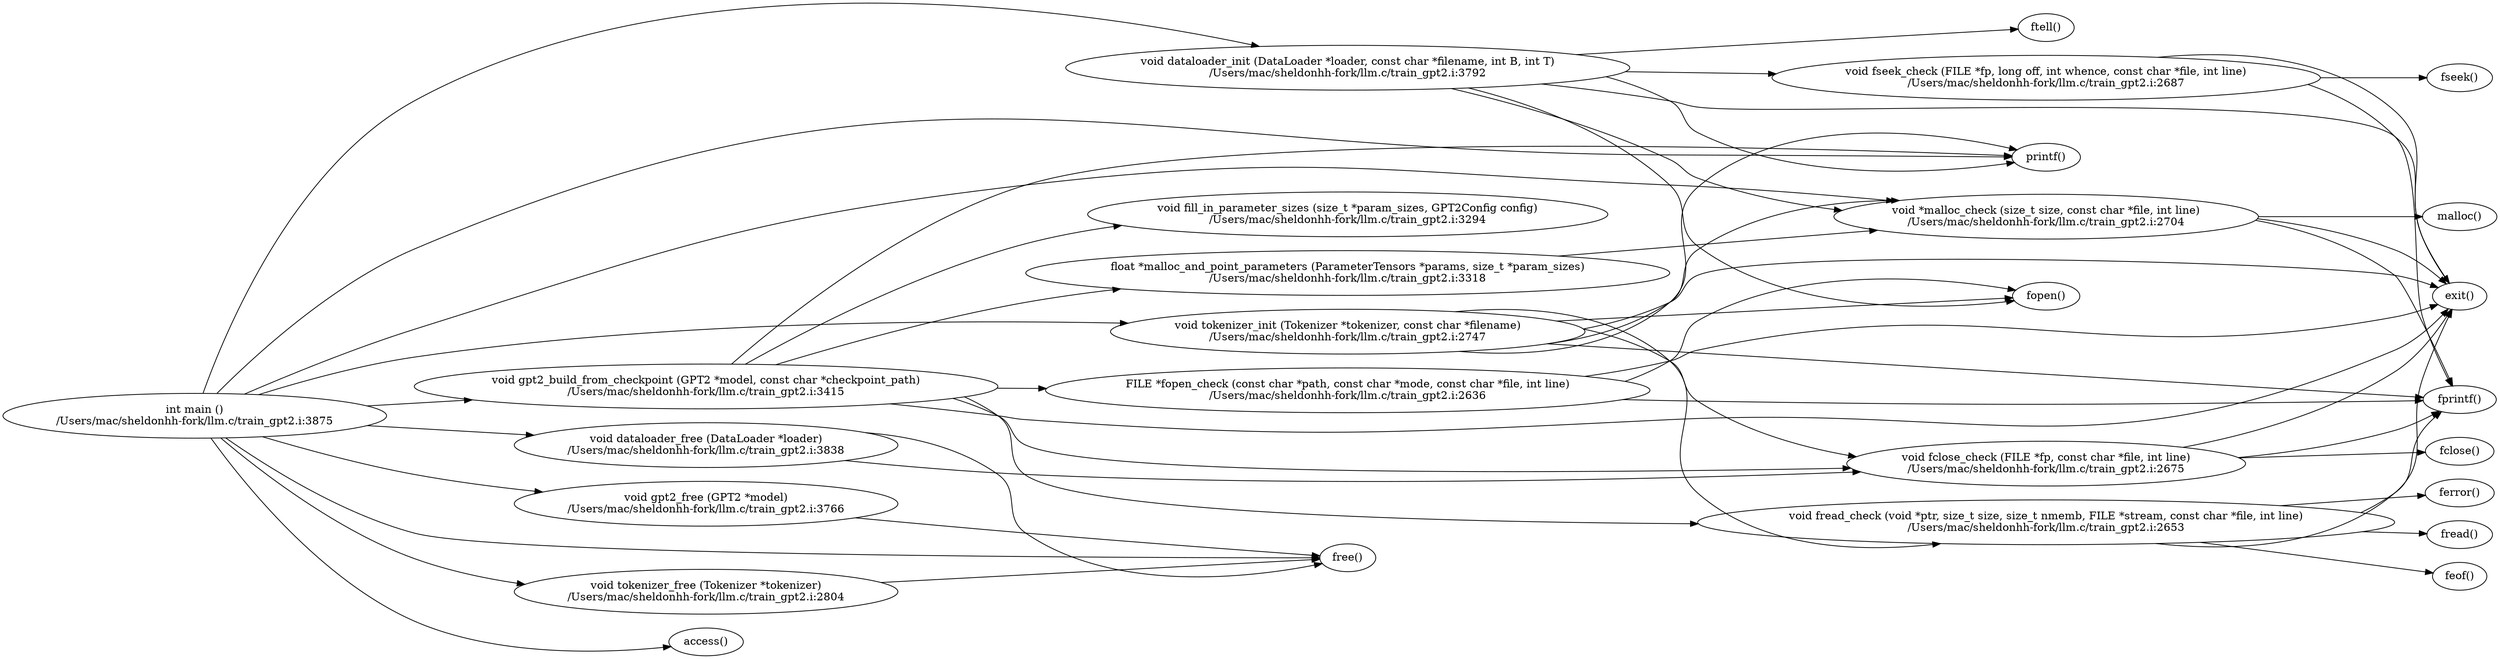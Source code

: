 digraph G {
	graph [bb="0,0,2750.8,836",
		rankdir=LR
	];
	node [label="\N"];
	main	[height=0.80532,
		label="int main ()
/Users/mac/sheldonhh-fork/llm.c/train_gpt2.i:3875",
		pos="207.54,311",
		width=5.7649];
	gpt2_build_from_checkpoint	[height=0.80532,
		label="void gpt2_build_from_checkpoint (GPT2 *model, const char *checkpoint_path)
/Users/mac/sheldonhh-fork/llm.c/train_gpt2.i:3415",
		pos="772.63,349",
		width=8.9321];
	main -> gpt2_build_from_checkpoint	[pos="e,513.13,331.56 395.26,323.6 429.49,325.91 465.84,328.36 501.94,330.8"];
	access	[height=0.5,
		label="access()",
		pos="772.63,18",
		width=1.1279];
	main -> access	[pos="e,733.48,12.626 224.92,281.62 258.68,224.36 342.03,98.72 451.07,45 538.86,1.7492 656.66,5.0576 722.25,11.451"];
	dataloader_init	[height=0.80532,
		label="void dataloader_init (DataLoader *loader, const char *filename, int B, int T)
/Users/mac/sheldonhh-fork/llm.c/train_gpt2.i:3792",
		pos="1479.8,762",
		width=8.5197];
	main -> dataloader_init	[pos="e,1368,789.41 215.62,340.23 236.26,418.26 304.43,631.47 451.07,719 737.55,890 1153.2,834.33 1357,791.75"];
	printf	[height=0.5,
		label="printf()",
		pos="2247.5,646",
		width=1.0426];
	main -> printf	[pos="e,2209.7,646.35 231.47,340.25 270.81,388.18 356.16,482.74 451.07,529 1003.9,798.44 1214.6,651.21 1829.5,649 1963.1,648.52 2120.8,\
647.17 2198.4,646.46"];
	tokenizer_init	[height=0.80532,
		label="void tokenizer_init (Tokenizer *tokenizer, const char *filename)
/Users/mac/sheldonhh-fork/llm.c/train_gpt2.i:2747",
		pos="1479.8,420",
		width=7.2233];
	main -> tokenizer_init	[pos="e,1236.9,430.61 278.92,338.64 326.68,356 391.69,376.94 451.07,387 712.38,431.29 1016.3,435.31 1225.4,430.87"];
	malloc_check	[height=0.80532,
		label="void *malloc_check (size_t size, const char *file, int line)
/Users/mac/sheldonhh-fork/llm.c/train_gpt2.i:2704",
		pos="2247.5,569",
		width=6.5309];
	main -> malloc_check	[pos="e,2077.6,589.4 262.32,339.27 310.75,363.94 384.35,399.52 451.07,424 744.86,531.8 820.03,568.29 1130.2,610 1438.2,651.42 1519.1,625.22 \
1829.5,610 1907.4,606.18 1993.1,598.38 2066.4,590.6"];
	dataloader_free	[height=0.80532,
		label="void dataloader_free (DataLoader *loader)
/Users/mac/sheldonhh-fork/llm.c/train_gpt2.i:3838",
		pos="772.63,273",
		width=5.7649];
	main -> dataloader_free	[pos="e,584.93,285.6 395.26,298.4 452.55,294.53 515.78,290.27 573.79,286.35"];
	tokenizer_free	[height=0.80532,
		label="void tokenizer_free (Tokenizer *tokenizer)
/Users/mac/sheldonhh-fork/llm.c/train_gpt2.i:2804",
		pos="772.63,83",
		width=5.7649];
	main -> tokenizer_free	[pos="e,576.69,92.803 235.98,282.11 277.94,239.96 362.51,162.66 451.07,126 486.8,111.21 526.5,101.27 565.45,94.63"];
	gpt2_free	[height=0.80532,
		label="void gpt2_free (GPT2 *model)
/Users/mac/sheldonhh-fork/llm.c/train_gpt2.i:3766",
		pos="772.63,197",
		width=5.7649];
	main -> gpt2_free	[pos="e,594.3,212.07 283.49,283.55 330.94,267.16 393.9,247.24 451.07,235 493.42,225.94 539.41,218.88 582.98,213.45"];
	free	[height=0.5,
		label="free()",
		pos="1479.8,127",
		width=0.87197];
	main -> free	[pos="e,1448.1,127 241.79,281.95 286.03,245.35 368.35,184.18 451.07,159 546.28,130.02 1255.4,127.25 1436.7,127.01"];
	gpt2_build_from_checkpoint -> printf	[pos="e,2209.9,647.7 800.63,378.09 855.91,435.32 988.76,561.23 1130.2,610 1331.9,679.54 2011.5,656.14 2198.6,648.19"];
	fopen_check	[height=0.80532,
		label="FILE *fopen_check (const char *path, const char *mode, const char *file, int line)
/Users/mac/sheldonhh-fork/llm.c/train_gpt2.i:\
2636",
		pos="1479.8,344",
		width=9.1826];
	gpt2_build_from_checkpoint -> fopen_check	[pos="e,1149.9,346.33 1093.5,346.73 1108.4,346.63 1123.5,346.52 1138.5,346.41"];
	exit	[height=0.5,
		label="exit()",
		pos="2708.2,466",
		width=0.85775];
	gpt2_build_from_checkpoint -> exit	[pos="e,2694.3,449.5 973.34,325.95 1013.4,321.15 1055.1,316.03 1094.2,311 1110.2,308.94 1114.1,307.11 1130.2,306 1463.2,282.99 2325.1,\
259.03 2629.5,396 2652.2,406.18 2672.8,425.45 2687.1,441.19"];
	fread_check	[height=0.80532,
		label="void fread_check (void *ptr, size_t size, size_t nmemb, FILE *stream, const char *file, int line)
/Users/mac/sheldonhh-fork/llm.c/\
train_gpt2.i:2653",
		pos="2247.5,173",
		width=10.612];
	gpt2_build_from_checkpoint -> fread_check	[pos="e,1925.1,157.14 1051.4,334.39 1066.5,328.06 1080.9,320.34 1094.2,311 1123.5,290.43 1100.3,258.7 1130.2,239 1254.7,156.85 1632.1,\
149.55 1913.9,156.84"];
	fill_in_parameter_sizes	[height=0.80532,
		label="void fill_in_parameter_sizes (size_t *param_sizes, GPT2Config config)
/Users/mac/sheldonhh-fork/llm.c/train_gpt2.i:3294",
		pos="1479.8,572",
		width=8.0335];
	gpt2_build_from_checkpoint -> fill_in_parameter_sizes	[pos="e,1232.7,556.73 816.66,378.1 881.5,420.33 1009.5,497.52 1130.2,534 1159.4,542.83 1190.5,549.65 1221.7,554.93"];
	malloc_and_point_parameters	[height=0.80532,
		label="float *malloc_and_point_parameters (ParameterTensors *params, size_t *param_sizes)
/Users/mac/sheldonhh-fork/llm.c/train_gpt2.i:\
3318",
		pos="1479.8,496",
		width=9.7129];
	gpt2_build_from_checkpoint -> malloc_and_point_parameters	[pos="e,1233.2,475.1 851.83,377.57 923.34,402.57 1032.5,437.94 1130.2,458 1159.8,464.08 1191,469.24 1222.2,473.59"];
	fclose_check	[height=0.80532,
		label="void fclose_check (FILE *fp, const char *file, int line)
/Users/mac/sheldonhh-fork/llm.c/train_gpt2.i:2675",
		pos="2247.5,249",
		width=6.1774];
	gpt2_build_from_checkpoint -> fclose_check	[pos="e,2027.1,244.69 1039.1,332.49 1058.2,326.8 1076.8,319.74 1094.2,311 1115,300.56 1108.9,282.42 1130.2,273 1208.6,238.25 1712.6,240.09 \
2015.9,244.53"];
	dataloader_init -> printf	[pos="e,2211.4,640.62 1752.4,748.43 1779.3,741.27 1805.5,731.69 1829.5,719 1851,707.66 1843.9,688.92 1865.5,678 1975.1,622.75 2125.1,630.61 \
2200,639.24"];
	dataloader_init -> malloc_check	[pos="e,2029.7,580.1 1584.3,734.36 1655.2,713.59 1750.4,682.06 1829.5,643 1846.8,634.49 1847.5,625.76 1865.5,619 1913.5,600.97 1967,589.26 \
2018.4,581.7"];
	dataloader_init -> exit	[pos="e,2696.4,482.94 1685.1,740.15 1732.6,734.14 1782.9,727.03 1829.5,719 1845.7,716.22 1849.3,713.19 1865.5,711 1949.7,699.63 2563.2,\
726.19 2629.5,673 2676.6,635.21 2642.9,597.97 2665.5,542 2672.5,524.94 2682.3,506.84 2690.6,492.58"];
	fopen	[height=0.5,
		label="fopen()",
		pos="2247.5,466",
		width=1.0568];
	dataloader_init -> fopen	[pos="e,2210.2,461.77 1596.2,734.75 1670.7,712.08 1765.4,673.09 1829.5,610 1857,582.94 1834.9,554.54 1865.5,531 1964.4,454.88 2120.7,455.05 \
2198.8,460.84"];
	fseek_check	[height=0.80532,
		label="void fseek_check (FILE *fp, long off, int whence, const char *file, int line)
/Users/mac/sheldonhh-fork/llm.c/train_gpt2.i:2687",
		pos="2247.5,749",
		width=8.4165];
	dataloader_init -> fseek_check	[pos="e,1948.7,754.06 1782.4,756.88 1833.3,756.02 1886.3,755.12 1937.5,754.25"];
	ftell	[height=0.5,
		label="ftell()",
		pos="2247.5,814",
		width=0.88619];
	dataloader_init -> ftell	[pos="e,2215.5,811.89 1730.8,778.97 1902.6,790.64 2115.2,805.08 2204.2,811.13"];
	tokenizer_init -> printf	[pos="e,2213.4,653.95 1694,403.23 1743.4,409.48 1792.2,425.23 1829.5,458 1880.7,502.98 1814.2,562.19 1865.5,607 1960.6,690.06 2124.3,671.35 \
2202.5,656.15"];
	tokenizer_init -> malloc_check	[pos="e,2029.2,580.05 1740,419.49 1771.9,427.52 1802.7,439.79 1829.5,458 1857.8,477.2 1837.3,506.74 1865.5,526 1909.9,556.27 1964.3,571.72 \
2017.8,578.69"];
	tokenizer_init -> exit	[pos="e,2682.9,476.8 1732.1,427.11 1765.8,433.85 1799.2,443.74 1829.5,458 1849.7,467.5 1844.8,484.61 1865.5,493 2022.8,556.87 2462.1,521.28 \
2629.5,493 2643.9,490.57 2659.2,485.76 2672.4,480.88"];
	tokenizer_init -> fread_check	[pos="e,1901.2,185.48 1674.8,439.57 1730.7,435.26 1787.8,419.81 1829.5,382 1887.1,329.86 1807.7,262.87 1865.5,211 1873.7,203.67 1882.4,\
197.12 1891.5,191.3"];
	tokenizer_init -> fclose_check	[pos="e,2048.9,262.3 1739,417.24 1770.9,409.7 1801.9,398.43 1829.5,382 1853.7,367.62 1842.1,345.58 1865.5,330 1916.3,296.22 1978.5,276.18 \
2037.9,264.4"];
	tokenizer_init -> fopen	[pos="e,2209.4,463.77 1710.1,433.77 1881.4,444.06 2101.8,457.31 2198,463.09"];
	fprintf	[height=0.5,
		label="fprintf()",
		pos="2708.2,332",
		width=1.1279];
	tokenizer_init -> fprintf	[pos="e,2667.8,334.83 1700.1,404.27 1993.6,383.2 2496.1,347.15 2656.4,335.64"];
	malloc_check -> exit	[pos="e,2692.2,481.74 2478.7,563.37 2529.7,556.59 2582.5,545.07 2629.5,526 2649.9,517.73 2669.5,502.53 2683.9,489.5"];
	malloc_check -> fprintf	[pos="e,2700.8,350.15 2470.8,559.57 2527,548.29 2584.2,528.11 2629.5,493 2651.7,475.8 2681.4,402.45 2696.8,360.94"];
	malloc	[height=0.5,
		label="malloc()",
		pos="2708.2,569",
		width=1.1847];
	malloc_check -> malloc	[pos="e,2665.2,569 2482.9,569 2547.2,569 2610.9,569 2653.9,569"];
	dataloader_free -> free	[pos="e,1449.9,120.84 974.49,279.99 1017,273.39 1059.5,259.94 1094.2,235 1124.5,213.19 1099.5,180.41 1130.2,159 1224.1,93.331 1368.9,107.05 \
1438.6,118.83"];
	dataloader_free -> fclose_check	[pos="e,2039.8,238.31 926.03,253.16 989.1,245.89 1063,238.57 1130.2,235 1442,218.43 1803.4,228.26 2028.6,237.82"];
	tokenizer_free -> free	[pos="e,1448.3,125.09 963.08,94.82 1124.9,104.92 1345.6,118.69 1436.8,124.38"];
	gpt2_free -> free	[pos="e,1448.5,129.63 937.33,179.05 997.9,172.54 1067.2,165.25 1130.2,159 1240.9,148.02 1371.6,136.37 1437.1,130.63"];
	fopen_check -> exit	[pos="e,2682.5,455.43 1730.8,363.2 1764.2,368.1 1797.9,374.27 1829.5,382 1846.2,386.08 1848.7,392.36 1865.5,396 2197.9,468.08 2295.9,372.96 \
2629.5,439 2643.8,441.81 2658.9,446.65 2672,451.45"];
	fopen_check -> fopen	[pos="e,2211.6,472.37 1775.2,357.17 1794.2,363.71 1812.5,371.88 1829.5,382 1853.7,396.38 1841.2,419.92 1865.5,434 1972.4,495.82 2125,484.71 \
2200.6,474.01"];
	fopen_check -> fprintf	[pos="e,2667.3,330.78 1782.2,331.99 1810.3,331.18 1838.5,330.49 1865.5,330 2205,323.82 2290,325.63 2629.5,330 2638.1,330.11 2647.1,330.29 \
2655.9,330.49"];
	fread_check -> exit	[pos="e,2699.5,448.46 2592.6,185.44 2605.7,192.62 2618.1,201.08 2629.5,211 2680.6,255.42 2645.2,294.43 2665.5,359 2674.1,386.24 2686.1,\
416.5 2695.1,437.87"];
	fread_check -> fprintf	[pos="e,2687.8,316.24 2586.9,186.41 2601.9,193.23 2616.2,201.36 2629.5,211 2661.5,234.08 2642.9,259.75 2665.5,292 2669.6,297.82 2674.6,\
303.48 2679.8,308.62"];
	fread	[height=0.5,
		label="fread()",
		pos="2708.2,157",
		width=0.99992];
	fread_check -> fread	[pos="e,2671.9,158.23 2596.2,160.87 2620.6,160.02 2642.6,159.25 2660.5,158.63"];
	feof	[height=0.5,
		label="feof()",
		pos="2708.2,103",
		width=0.88619];
	fread_check -> feof	[pos="e,2677.1,107.59 2420.6,146.74 2509.6,133.15 2610.9,117.7 2666,109.28"];
	ferror	[height=0.5,
		label="ferror()",
		pos="2708.2,211",
		width=1.0568];
	fread_check -> ferror	[pos="e,2670.2,207.94 2508.4,194.53 2566.3,199.33 2621.7,203.91 2659.2,207.02"];
	malloc_and_point_parameters -> malloc_check	[pos="e,2059.8,551.2 1712.1,518.05 1819.4,528.28 1945.6,540.31 2048.4,550.11"];
	fclose_check -> exit	[pos="e,2698,448.86 2388.3,271.76 2464.5,289.09 2557.7,318.67 2629.5,368 2656.4,386.46 2678.5,417 2692.1,439.08"];
	fclose_check -> fprintf	[pos="e,2684,317.22 2457.4,258.81 2514.1,265.17 2574.9,275.46 2629.5,292 2644.9,296.66 2660.9,304.31 2674.3,311.69"];
	fclose	[height=0.5,
		label="fclose()",
		pos="2708.2,265",
		width=1.0852];
	fclose_check -> fclose	[pos="e,2669.1,263.67 2463.1,256.48 2535.7,259.02 2610.4,261.62 2657.7,263.27"];
	fseek_check -> exit	[pos="e,2696.1,482.84 2549.7,751.54 2579,741.5 2606.4,726.84 2629.5,706 2685,656.04 2639.3,611.87 2665.5,542 2672,524.77 2681.8,506.65 \
2690.3,492.43"];
	fseek_check -> fprintf	[pos="e,2698.9,349.77 2522.6,736.59 2562.8,723.58 2600.4,703.46 2629.5,673 2665.9,634.98 2651.9,489.82 2665.5,439 2672.9,411.45 2685.1,\
381.28 2694.3,360.02"];
	fseek	[height=0.5,
		label="fseek()",
		pos="2708.2,749",
		width=1.0141];
	fseek_check -> fseek	[pos="e,2671.3,749 2551,749 2593.1,749 2631.7,749 2659.9,749"];
}
